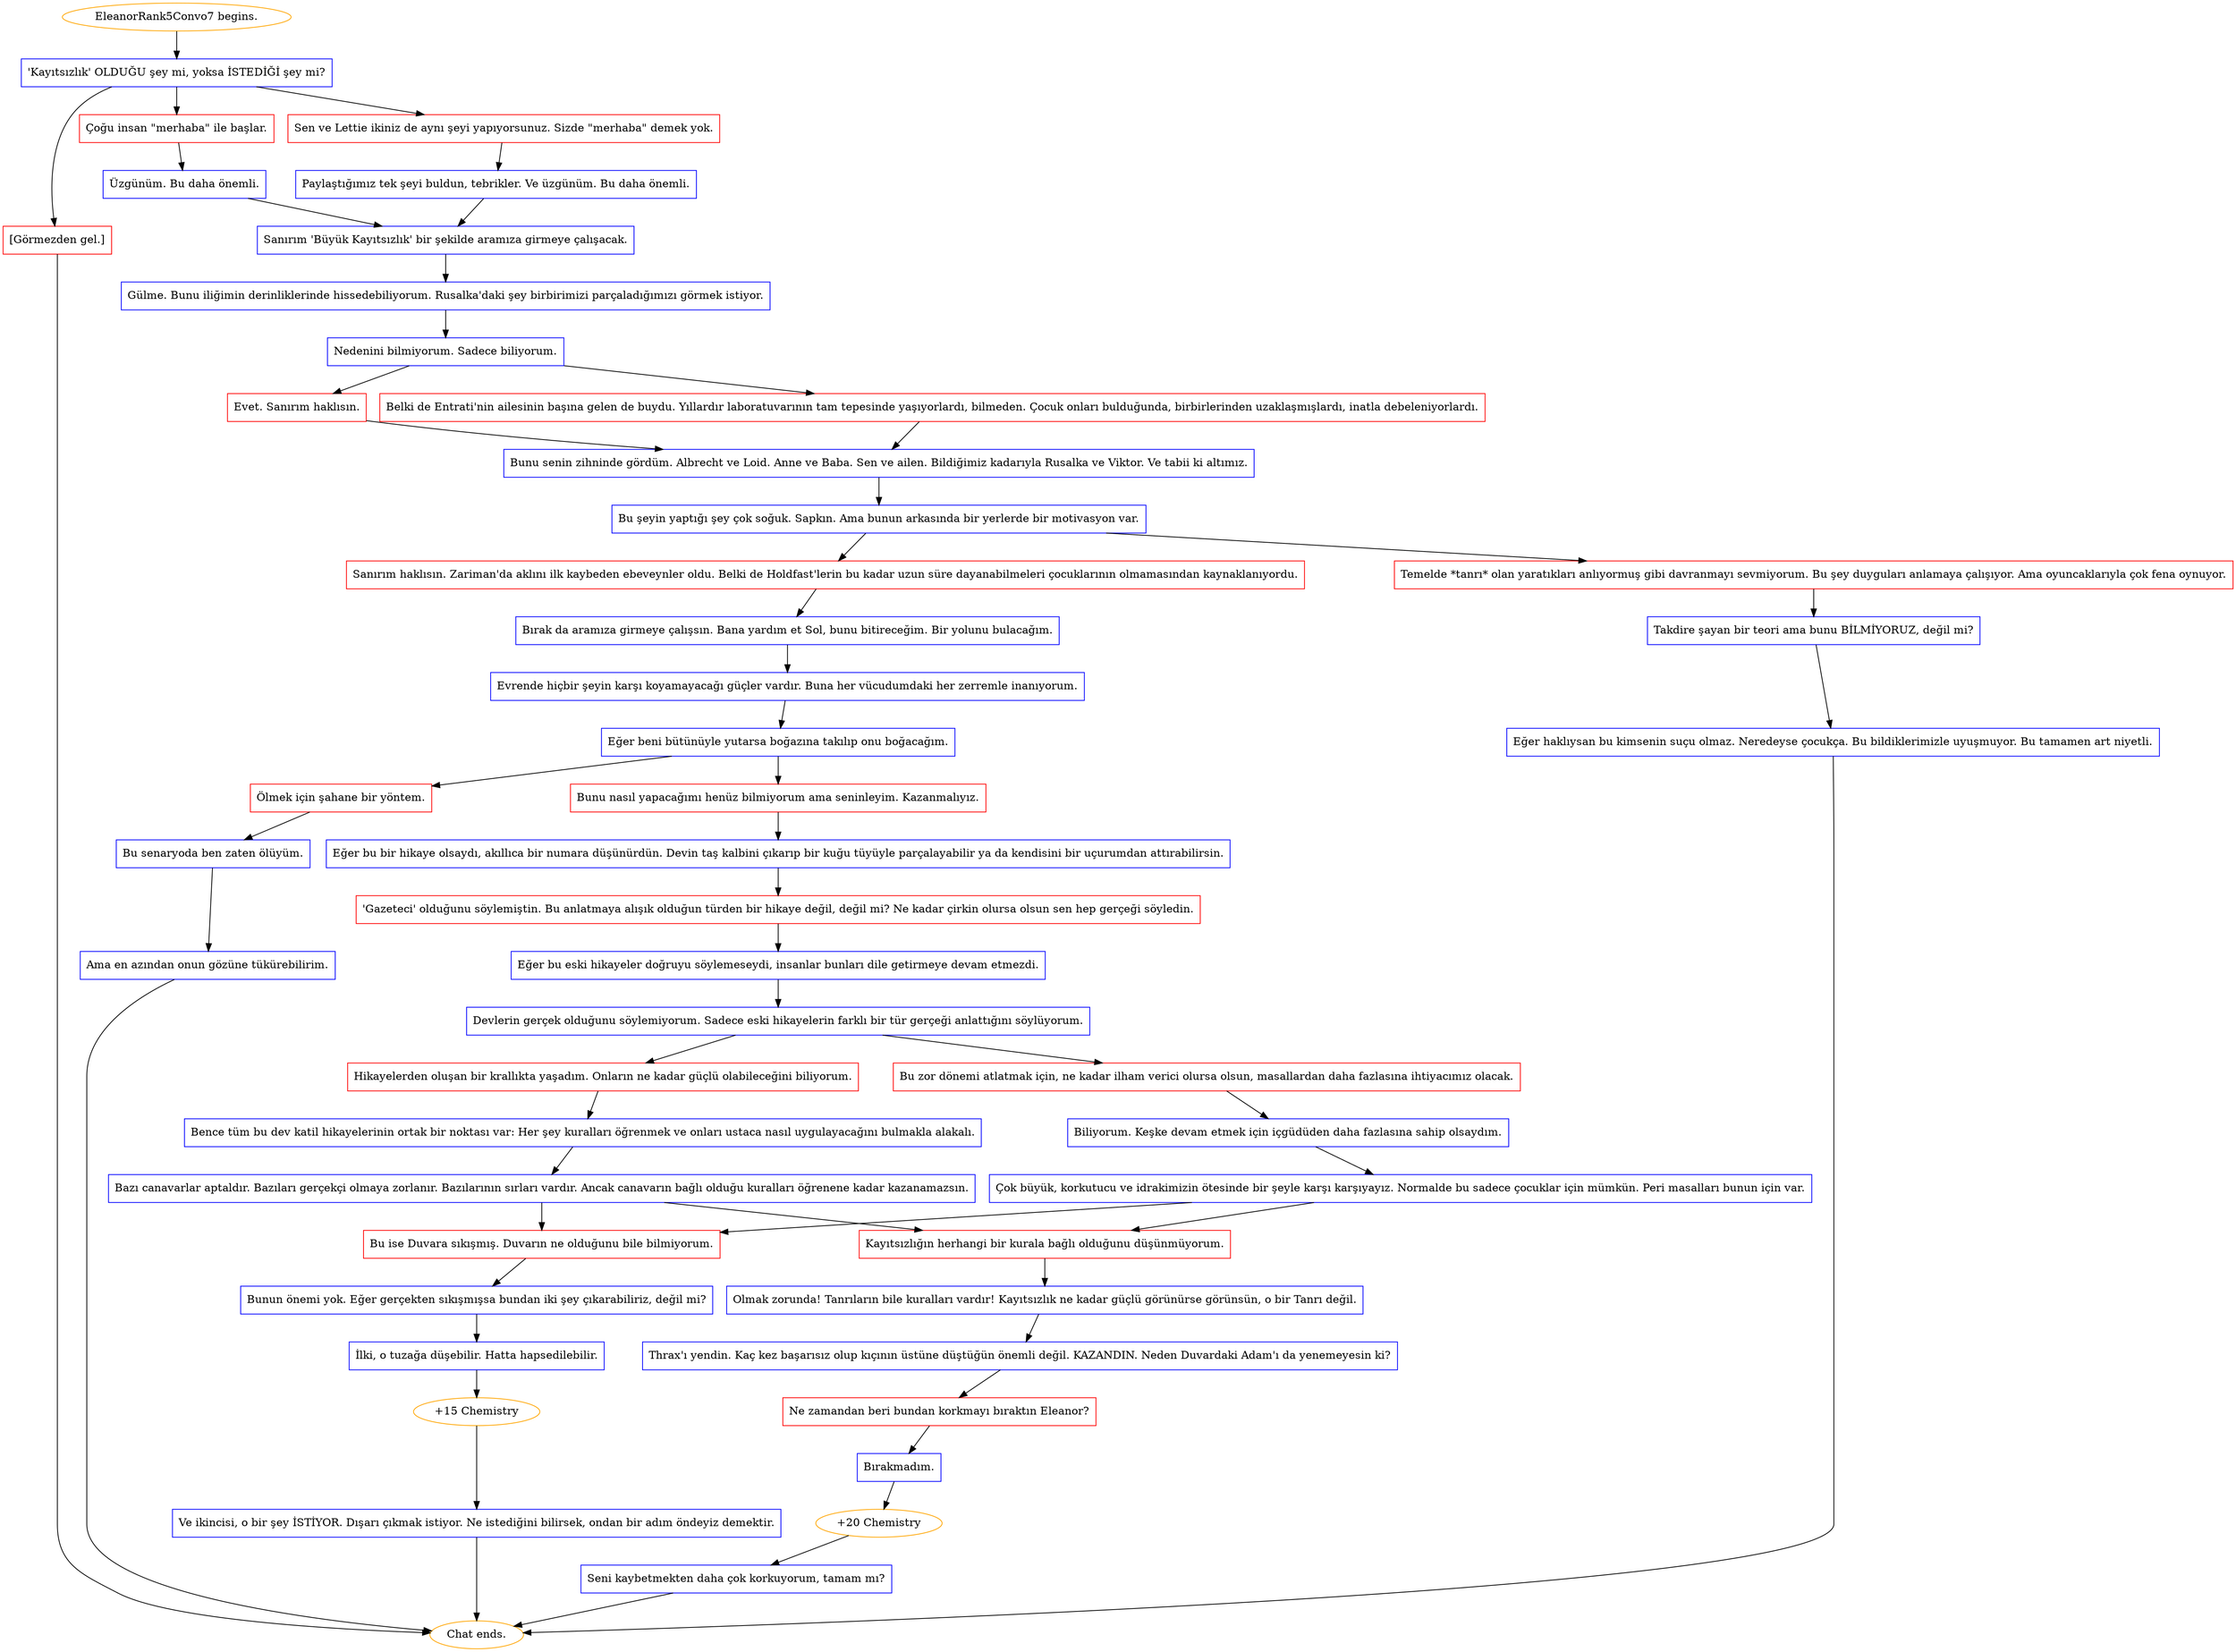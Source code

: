 digraph {
	"EleanorRank5Convo7 begins." [color=orange];
		"EleanorRank5Convo7 begins." -> j1295595274;
	j1295595274 [label="'Kayıtsızlık' OLDUĞU şey mi, yoksa İSTEDİĞİ şey mi?",shape=box,color=blue];
		j1295595274 -> j1664534393;
		j1295595274 -> j1663714538;
		j1295595274 -> j1155504604;
	j1664534393 [label="Sen ve Lettie ikiniz de aynı şeyi yapıyorsunuz. Sizde \"merhaba\" demek yok.",shape=box,color=red];
		j1664534393 -> j268234570;
	j1663714538 [label="Çoğu insan \"merhaba\" ile başlar.",shape=box,color=red];
		j1663714538 -> j1611175571;
	j1155504604 [label="[Görmezden gel.]",shape=box,color=red];
		j1155504604 -> "Chat ends.";
	j268234570 [label="Paylaştığımız tek şeyi buldun, tebrikler. Ve üzgünüm. Bu daha önemli.",shape=box,color=blue];
		j268234570 -> j3065946016;
	j1611175571 [label="Üzgünüm. Bu daha önemli.",shape=box,color=blue];
		j1611175571 -> j3065946016;
	"Chat ends." [color=orange];
	j3065946016 [label="Sanırım 'Büyük Kayıtsızlık' bir şekilde aramıza girmeye çalışacak.",shape=box,color=blue];
		j3065946016 -> j2242319810;
	j2242319810 [label="Gülme. Bunu iliğimin derinliklerinde hissedebiliyorum. Rusalka'daki şey birbirimizi parçaladığımızı görmek istiyor.",shape=box,color=blue];
		j2242319810 -> j4141594629;
	j4141594629 [label="Nedenini bilmiyorum. Sadece biliyorum.",shape=box,color=blue];
		j4141594629 -> j2782363471;
		j4141594629 -> j3491495189;
	j2782363471 [label="Evet. Sanırım haklısın.",shape=box,color=red];
		j2782363471 -> j1075027977;
	j3491495189 [label="Belki de Entrati'nin ailesinin başına gelen de buydu. Yıllardır laboratuvarının tam tepesinde yaşıyorlardı, bilmeden. Çocuk onları bulduğunda, birbirlerinden uzaklaşmışlardı, inatla debeleniyorlardı.",shape=box,color=red];
		j3491495189 -> j1075027977;
	j1075027977 [label="Bunu senin zihninde gördüm. Albrecht ve Loid. Anne ve Baba. Sen ve ailen. Bildiğimiz kadarıyla Rusalka ve Viktor. Ve tabii ki altımız.",shape=box,color=blue];
		j1075027977 -> j704867852;
	j704867852 [label="Bu şeyin yaptığı şey çok soğuk. Sapkın. Ama bunun arkasında bir yerlerde bir motivasyon var.",shape=box,color=blue];
		j704867852 -> j1561578729;
		j704867852 -> j3445815370;
	j1561578729 [label="Sanırım haklısın. Zariman'da aklını ilk kaybeden ebeveynler oldu. Belki de Holdfast'lerin bu kadar uzun süre dayanabilmeleri çocuklarının olmamasından kaynaklanıyordu.",shape=box,color=red];
		j1561578729 -> j2216326208;
	j3445815370 [label="Temelde *tanrı* olan yaratıkları anlıyormuş gibi davranmayı sevmiyorum. Bu şey duyguları anlamaya çalışıyor. Ama oyuncaklarıyla çok fena oynuyor.",shape=box,color=red];
		j3445815370 -> j3458611691;
	j2216326208 [label="Bırak da aramıza girmeye çalışsın. Bana yardım et Sol, bunu bitireceğim. Bir yolunu bulacağım.",shape=box,color=blue];
		j2216326208 -> j1650232191;
	j3458611691 [label="Takdire şayan bir teori ama bunu BİLMİYORUZ, değil mi?",shape=box,color=blue];
		j3458611691 -> j507934015;
	j1650232191 [label="Evrende hiçbir şeyin karşı koyamayacağı güçler vardır. Buna her vücudumdaki her zerremle inanıyorum.",shape=box,color=blue];
		j1650232191 -> j12115126;
	j507934015 [label="Eğer haklıysan bu kimsenin suçu olmaz. Neredeyse çocukça. Bu bildiklerimizle uyuşmuyor. Bu tamamen art niyetli.",shape=box,color=blue];
		j507934015 -> "Chat ends.";
	j12115126 [label="Eğer beni bütünüyle yutarsa boğazına takılıp onu boğacağım.",shape=box,color=blue];
		j12115126 -> j335992526;
		j12115126 -> j3445687698;
	j335992526 [label="Ölmek için şahane bir yöntem.",shape=box,color=red];
		j335992526 -> j2169413562;
	j3445687698 [label="Bunu nasıl yapacağımı henüz bilmiyorum ama seninleyim. Kazanmalıyız.",shape=box,color=red];
		j3445687698 -> j2597699853;
	j2169413562 [label="Bu senaryoda ben zaten ölüyüm.",shape=box,color=blue];
		j2169413562 -> j3396995787;
	j2597699853 [label="Eğer bu bir hikaye olsaydı, akıllıca bir numara düşünürdün. Devin taş kalbini çıkarıp bir kuğu tüyüyle parçalayabilir ya da kendisini bir uçurumdan attırabilirsin.",shape=box,color=blue];
		j2597699853 -> j1442861165;
	j3396995787 [label="Ama en azından onun gözüne tükürebilirim.",shape=box,color=blue];
		j3396995787 -> "Chat ends.";
	j1442861165 [label="'Gazeteci' olduğunu söylemiştin. Bu anlatmaya alışık olduğun türden bir hikaye değil, değil mi? Ne kadar çirkin olursa olsun sen hep gerçeği söyledin.",shape=box,color=red];
		j1442861165 -> j2646586571;
	j2646586571 [label="Eğer bu eski hikayeler doğruyu söylemeseydi, insanlar bunları dile getirmeye devam etmezdi.",shape=box,color=blue];
		j2646586571 -> j1511635200;
	j1511635200 [label="Devlerin gerçek olduğunu söylemiyorum. Sadece eski hikayelerin farklı bir tür gerçeği anlattığını söylüyorum.",shape=box,color=blue];
		j1511635200 -> j3623105567;
		j1511635200 -> j1573732902;
	j3623105567 [label="Bu zor dönemi atlatmak için, ne kadar ilham verici olursa olsun, masallardan daha fazlasına ihtiyacımız olacak.",shape=box,color=red];
		j3623105567 -> j769406888;
	j1573732902 [label="Hikayelerden oluşan bir krallıkta yaşadım. Onların ne kadar güçlü olabileceğini biliyorum.",shape=box,color=red];
		j1573732902 -> j650013792;
	j769406888 [label="Biliyorum. Keşke devam etmek için içgüdüden daha fazlasına sahip olsaydım.",shape=box,color=blue];
		j769406888 -> j1994314997;
	j650013792 [label="Bence tüm bu dev katil hikayelerinin ortak bir noktası var: Her şey kuralları öğrenmek ve onları ustaca nasıl uygulayacağını bulmakla alakalı.",shape=box,color=blue];
		j650013792 -> j3953346990;
	j1994314997 [label="Çok büyük, korkutucu ve idrakimizin ötesinde bir şeyle karşı karşıyayız. Normalde bu sadece çocuklar için mümkün. Peri masalları bunun için var.",shape=box,color=blue];
		j1994314997 -> j3994903041;
		j1994314997 -> j1131992374;
	j3953346990 [label="Bazı canavarlar aptaldır. Bazıları gerçekçi olmaya zorlanır. Bazılarının sırları vardır. Ancak canavarın bağlı olduğu kuralları öğrenene kadar kazanamazsın.",shape=box,color=blue];
		j3953346990 -> j3994903041;
		j3953346990 -> j1131992374;
	j3994903041 [label="Bu ise Duvara sıkışmış. Duvarın ne olduğunu bile bilmiyorum.",shape=box,color=red];
		j3994903041 -> j2140428700;
	j1131992374 [label="Kayıtsızlığın herhangi bir kurala bağlı olduğunu düşünmüyorum.",shape=box,color=red];
		j1131992374 -> j2797173597;
	j2140428700 [label="Bunun önemi yok. Eğer gerçekten sıkışmışsa bundan iki şey çıkarabiliriz, değil mi?",shape=box,color=blue];
		j2140428700 -> j2797344061;
	j2797173597 [label="Olmak zorunda! Tanrıların bile kuralları vardır! Kayıtsızlık ne kadar güçlü görünürse görünsün, o bir Tanrı değil.",shape=box,color=blue];
		j2797173597 -> j2408310133;
	j2797344061 [label="İlki, o tuzağa düşebilir. Hatta hapsedilebilir.",shape=box,color=blue];
		j2797344061 -> j3067181627;
	j2408310133 [label="Thrax'ı yendin. Kaç kez başarısız olup kıçının üstüne düştüğün önemli değil. KAZANDIN. Neden Duvardaki Adam'ı da yenemeyesin ki?",shape=box,color=blue];
		j2408310133 -> j3191976820;
	j3067181627 [label="+15 Chemistry",color=orange];
		j3067181627 -> j3921114751;
	j3191976820 [label="Ne zamandan beri bundan korkmayı bıraktın Eleanor?",shape=box,color=red];
		j3191976820 -> j496414064;
	j3921114751 [label="Ve ikincisi, o bir şey İSTİYOR. Dışarı çıkmak istiyor. Ne istediğini bilirsek, ondan bir adım öndeyiz demektir.",shape=box,color=blue];
		j3921114751 -> "Chat ends.";
	j496414064 [label="Bırakmadım.",shape=box,color=blue];
		j496414064 -> j449767297;
	j449767297 [label="+20 Chemistry",color=orange];
		j449767297 -> j1647679902;
	j1647679902 [label="Seni kaybetmekten daha çok korkuyorum, tamam mı?",shape=box,color=blue];
		j1647679902 -> "Chat ends.";
}